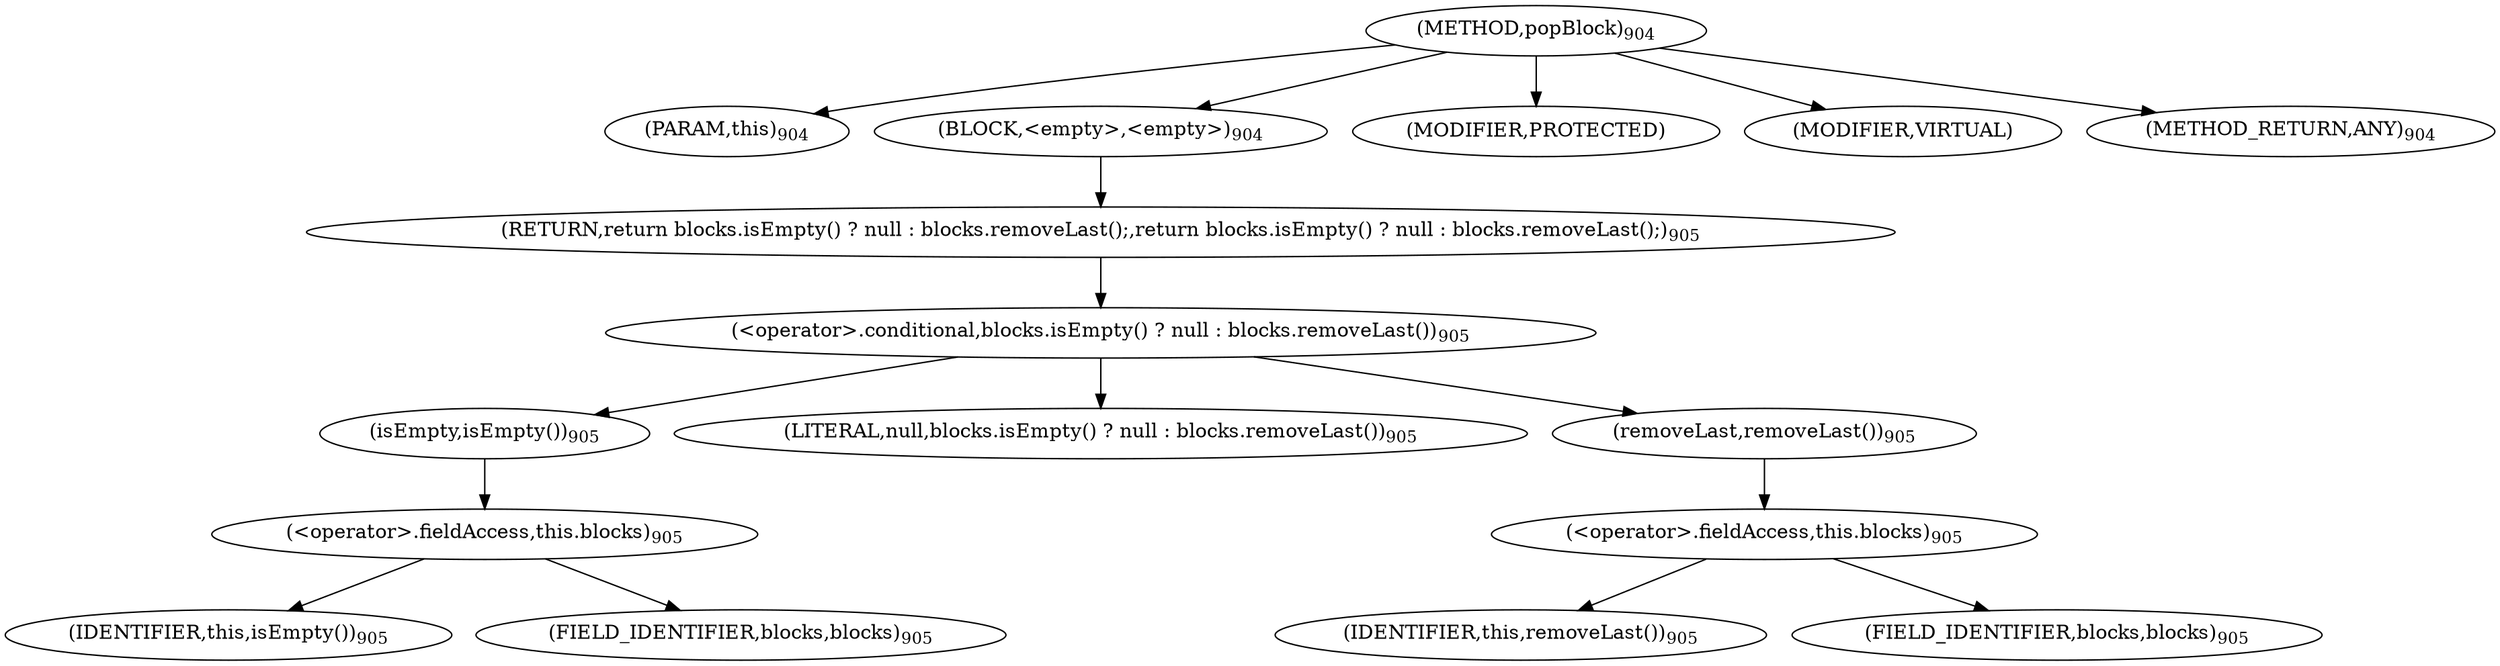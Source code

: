 digraph "popBlock" {  
"1676" [label = <(METHOD,popBlock)<SUB>904</SUB>> ]
"1677" [label = <(PARAM,this)<SUB>904</SUB>> ]
"1678" [label = <(BLOCK,&lt;empty&gt;,&lt;empty&gt;)<SUB>904</SUB>> ]
"1679" [label = <(RETURN,return blocks.isEmpty() ? null : blocks.removeLast();,return blocks.isEmpty() ? null : blocks.removeLast();)<SUB>905</SUB>> ]
"1680" [label = <(&lt;operator&gt;.conditional,blocks.isEmpty() ? null : blocks.removeLast())<SUB>905</SUB>> ]
"1681" [label = <(isEmpty,isEmpty())<SUB>905</SUB>> ]
"1682" [label = <(&lt;operator&gt;.fieldAccess,this.blocks)<SUB>905</SUB>> ]
"1683" [label = <(IDENTIFIER,this,isEmpty())<SUB>905</SUB>> ]
"1684" [label = <(FIELD_IDENTIFIER,blocks,blocks)<SUB>905</SUB>> ]
"1685" [label = <(LITERAL,null,blocks.isEmpty() ? null : blocks.removeLast())<SUB>905</SUB>> ]
"1686" [label = <(removeLast,removeLast())<SUB>905</SUB>> ]
"1687" [label = <(&lt;operator&gt;.fieldAccess,this.blocks)<SUB>905</SUB>> ]
"1688" [label = <(IDENTIFIER,this,removeLast())<SUB>905</SUB>> ]
"1689" [label = <(FIELD_IDENTIFIER,blocks,blocks)<SUB>905</SUB>> ]
"1690" [label = <(MODIFIER,PROTECTED)> ]
"1691" [label = <(MODIFIER,VIRTUAL)> ]
"1692" [label = <(METHOD_RETURN,ANY)<SUB>904</SUB>> ]
  "1676" -> "1677" 
  "1676" -> "1678" 
  "1676" -> "1690" 
  "1676" -> "1691" 
  "1676" -> "1692" 
  "1678" -> "1679" 
  "1679" -> "1680" 
  "1680" -> "1681" 
  "1680" -> "1685" 
  "1680" -> "1686" 
  "1681" -> "1682" 
  "1682" -> "1683" 
  "1682" -> "1684" 
  "1686" -> "1687" 
  "1687" -> "1688" 
  "1687" -> "1689" 
}
